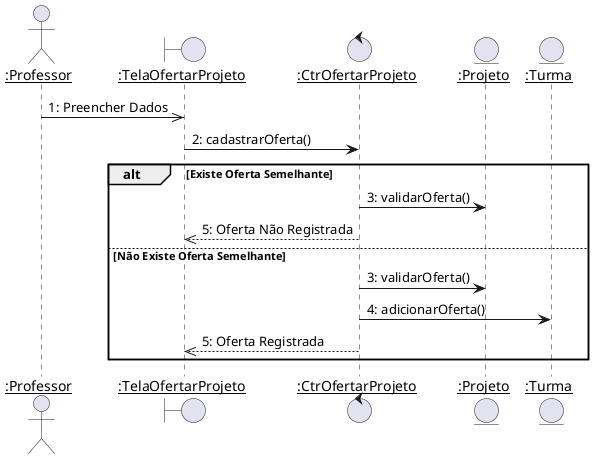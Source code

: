 @startuml
skinparam sequenceParticipant underline

actor ":Professor" as Professor
boundary ":TelaOfertarProjeto" as TelaOfertarProjeto
control ":CtrOfertarProjeto" as CtrOfertarProjeto
entity ":Projeto" as Projeto
entity ":Turma" as Turma

Professor ->> TelaOfertarProjeto :1: Preencher Dados
TelaOfertarProjeto -> CtrOfertarProjeto :2: cadastrarOferta()

alt Existe Oferta Semelhante
    CtrOfertarProjeto -> Projeto :3: validarOferta()
    CtrOfertarProjeto -->> TelaOfertarProjeto --: 5: Oferta Não Registrada
else Não Existe Oferta Semelhante
    CtrOfertarProjeto -> Projeto :3: validarOferta()
    CtrOfertarProjeto -> Turma : 4: adicionarOferta()
    CtrOfertarProjeto -->> TelaOfertarProjeto --: 5: Oferta Registrada
end
@enduml
